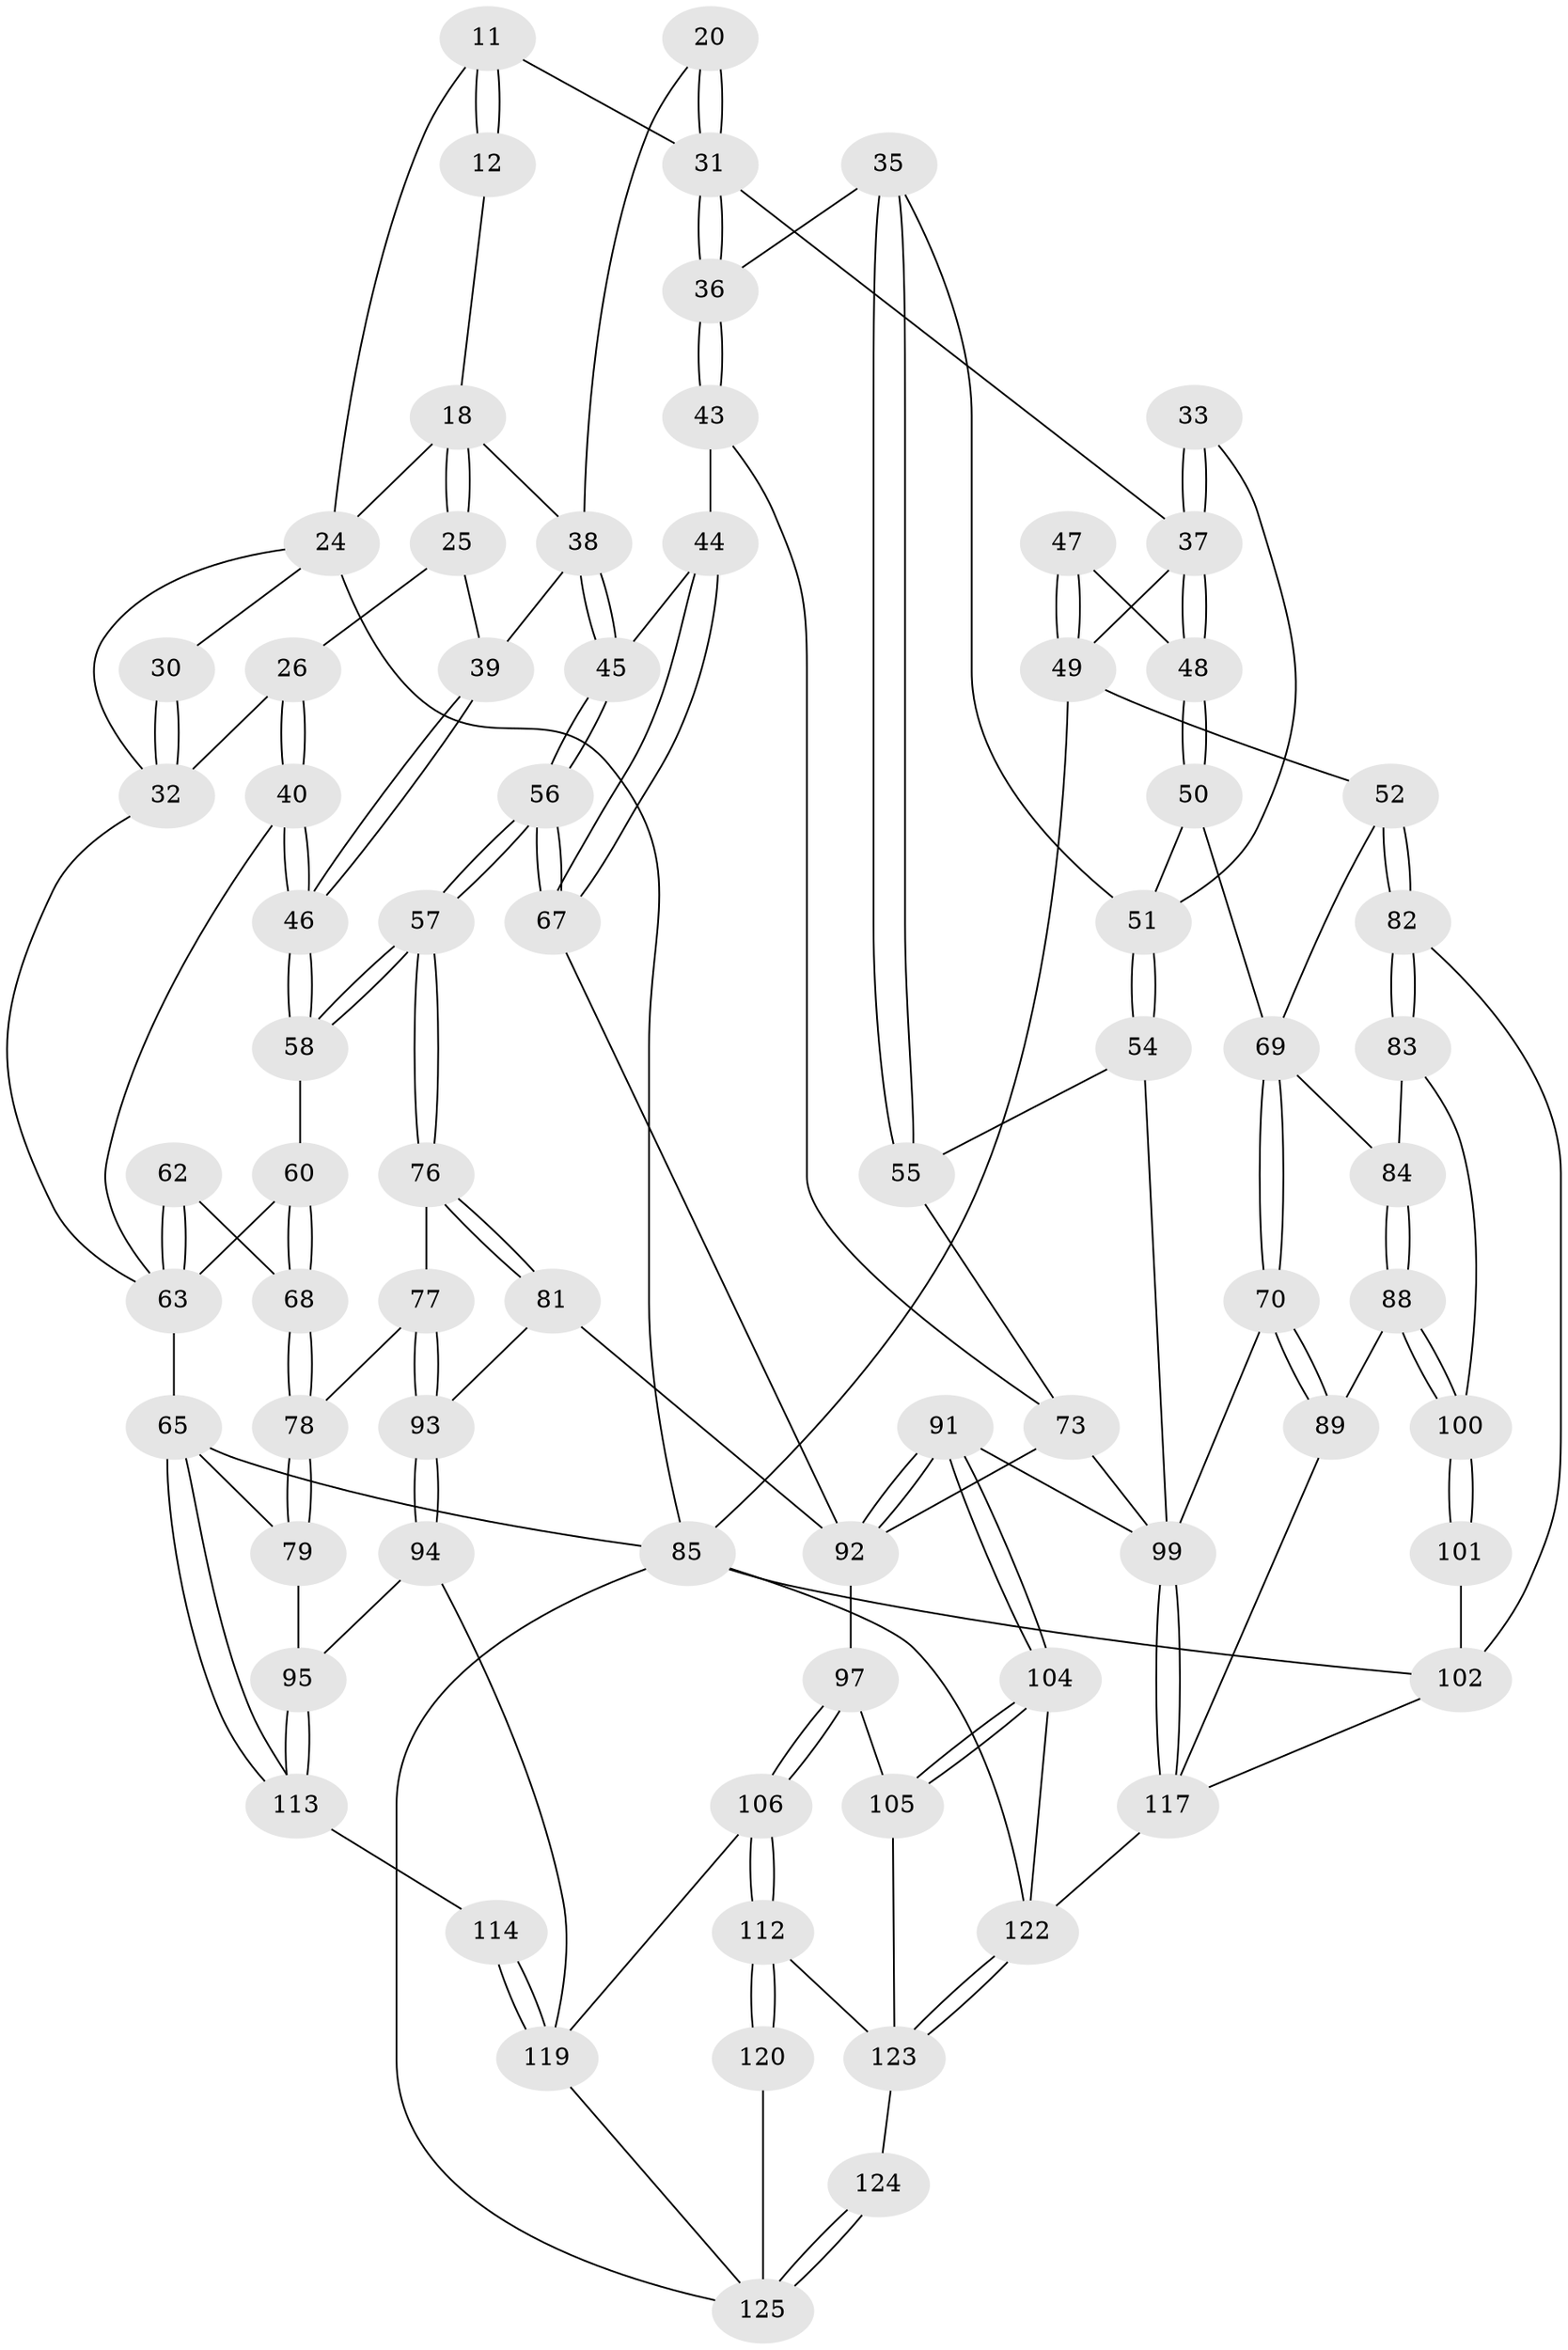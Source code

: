 // original degree distribution, {3: 0.016, 6: 0.232, 4: 0.256, 5: 0.496}
// Generated by graph-tools (version 1.1) at 2025/06/03/04/25 22:06:47]
// undirected, 75 vertices, 170 edges
graph export_dot {
graph [start="1"]
  node [color=gray90,style=filled];
  11 [pos="+0.48303330469884637+0.14304819120460405",super="+5+4"];
  12 [pos="+0.4050556129905706+0.12703335986784695"];
  18 [pos="+0.28781562027589475+0.17244093953122536",super="+17"];
  20 [pos="+0.49713544271990934+0.2617998795053877"];
  24 [pos="+0.15714718211766304+0.14698628620024748",super="+19+23"];
  25 [pos="+0.29152033151633844+0.2659811685895204"];
  26 [pos="+0.14752557171756653+0.28210079259997406"];
  30 [pos="+0+0"];
  31 [pos="+0.5322309627622576+0.32779560249732187",super="+16+14"];
  32 [pos="+0+0.2853633387427007",super="+27+28"];
  33 [pos="+0.701437583841644+0.33243387163792626"];
  35 [pos="+0.5807676385597189+0.36767439861718876"];
  36 [pos="+0.5352173493819722+0.3631149148403749"];
  37 [pos="+0.7660019810830151+0.371740078281903",super="+9+10+15+7"];
  38 [pos="+0.3269295174661536+0.39241692630246316",super="+22"];
  39 [pos="+0.31236053903265926+0.3849081553360364",super="+29"];
  40 [pos="+0.11127688699362051+0.38604760299637636"];
  43 [pos="+0.49659781850680523+0.434225340406676"];
  44 [pos="+0.41186576811768255+0.4358795527802033"];
  45 [pos="+0.34596159501449425+0.4034426643784348"];
  46 [pos="+0.23293790934634523+0.4310018669076757"];
  47 [pos="+1+0.24796743539693827"];
  48 [pos="+0.7764159717910587+0.39002918743336634"];
  49 [pos="+1+0.32467461955920607",super="+8"];
  50 [pos="+0.7687821123924294+0.4711367939388703"];
  51 [pos="+0.7589457128301069+0.4766460957781249",super="+34"];
  52 [pos="+1+0.37628069210246345"];
  54 [pos="+0.7480590630643144+0.48757177156199566"];
  55 [pos="+0.7054631213867477+0.4724393744998832"];
  56 [pos="+0.26746837505098614+0.5807585819116146"];
  57 [pos="+0.2505083917984182+0.5893659214023111"];
  58 [pos="+0.22834120215388162+0.5233272990039103"];
  60 [pos="+0.10944230124466547+0.5062137704031863"];
  62 [pos="+0.015750087428678793+0.5439466394710536"];
  63 [pos="+0+0.6207536761075118",super="+42+61"];
  65 [pos="+0+0.8982548281993684",super="+64"];
  67 [pos="+0.3437159178830952+0.5486936012007705"];
  68 [pos="+0.11023781172921701+0.5915937685746538"];
  69 [pos="+0.8463744046484465+0.629284473836225",super="+53"];
  70 [pos="+0.8055219445850963+0.6369601539913455"];
  73 [pos="+0.5378683663619052+0.5765251159451583",super="+59"];
  76 [pos="+0.24451827088111033+0.6079205341541468"];
  77 [pos="+0.2169970167641735+0.614841956237086"];
  78 [pos="+0.11959261993359242+0.6139694817142822"];
  79 [pos="+0.047291652994832595+0.6903295937657331"];
  81 [pos="+0.29283847121621526+0.6845172174830491"];
  82 [pos="+1+0.5283509774797635"];
  83 [pos="+1+0.5929981399345572"];
  84 [pos="+0.8728772118460352+0.6407899855780644"];
  85 [pos="+1+1",super="+66"];
  88 [pos="+0.8944347519357642+0.7135556132429148"];
  89 [pos="+0.8188264318397388+0.7267652894569069"];
  91 [pos="+0.5874148707498345+0.7763137305564967"];
  92 [pos="+0.5285775921987078+0.6949478541160776",super="+80"];
  93 [pos="+0.14260997345840595+0.7576333943164615"];
  94 [pos="+0.12214031594563136+0.7791298957034537"];
  95 [pos="+0.1155627853807215+0.7781471021194472"];
  97 [pos="+0.3344837520950932+0.7428188498551013",super="+96"];
  99 [pos="+0.7815876476435462+0.8063564552229671",super="+90+71+72"];
  100 [pos="+0.9105889521474312+0.7350418321880899"];
  101 [pos="+0.9194155799120918+0.7704534489783962"];
  102 [pos="+0.863132492647959+0.8102456972544705",super="+86+87"];
  104 [pos="+0.5897360860665073+0.793289667834745"];
  105 [pos="+0.5133128215830578+0.8915335005943058"];
  106 [pos="+0.3023443254163894+0.8339132392910077"];
  112 [pos="+0.31250240971955906+0.8482054147300284",super="+111"];
  113 [pos="+0.023600433273358493+0.8911887274864109"];
  114 [pos="+0.12562789070744157+0.9792255906053728"];
  117 [pos="+0.7415084610252298+0.8441507639940735",super="+116+98"];
  119 [pos="+0.14199487550581863+1",super="+107+108"];
  120 [pos="+0.22465203589983992+1"];
  122 [pos="+0.7251148064119383+1",super="+118+115"];
  123 [pos="+0.7023331885877793+1",super="+109+110"];
  124 [pos="+0.3862606141350088+1"];
  125 [pos="+0.18273037451358054+1",super="+121"];
  11 -- 12 [weight=2];
  11 -- 12;
  11 -- 24;
  11 -- 31 [weight=2];
  12 -- 18;
  18 -- 25;
  18 -- 25;
  18 -- 24;
  18 -- 38;
  20 -- 31 [weight=2];
  20 -- 31;
  20 -- 38;
  24 -- 32;
  24 -- 85 [weight=2];
  24 -- 30;
  25 -- 26;
  25 -- 39;
  26 -- 40;
  26 -- 40;
  26 -- 32;
  30 -- 32 [weight=2];
  30 -- 32;
  31 -- 36;
  31 -- 36;
  31 -- 37 [weight=2];
  32 -- 63;
  33 -- 37 [weight=2];
  33 -- 37;
  33 -- 51;
  35 -- 36;
  35 -- 55;
  35 -- 55;
  35 -- 51;
  36 -- 43;
  36 -- 43;
  37 -- 48;
  37 -- 48;
  37 -- 49;
  38 -- 39 [weight=2];
  38 -- 45;
  38 -- 45;
  39 -- 46;
  39 -- 46;
  40 -- 46;
  40 -- 46;
  40 -- 63;
  43 -- 44;
  43 -- 73;
  44 -- 45;
  44 -- 67;
  44 -- 67;
  45 -- 56;
  45 -- 56;
  46 -- 58;
  46 -- 58;
  47 -- 48;
  47 -- 49 [weight=2];
  47 -- 49;
  48 -- 50;
  48 -- 50;
  49 -- 52;
  49 -- 85 [weight=2];
  50 -- 51;
  50 -- 69;
  51 -- 54;
  51 -- 54;
  52 -- 82;
  52 -- 82;
  52 -- 69;
  54 -- 55;
  54 -- 99;
  55 -- 73;
  56 -- 57;
  56 -- 57;
  56 -- 67;
  56 -- 67;
  57 -- 58;
  57 -- 58;
  57 -- 76;
  57 -- 76;
  58 -- 60;
  60 -- 68;
  60 -- 68;
  60 -- 63;
  62 -- 63 [weight=2];
  62 -- 63;
  62 -- 68;
  63 -- 65;
  65 -- 113;
  65 -- 113;
  65 -- 85;
  65 -- 79;
  67 -- 92;
  68 -- 78;
  68 -- 78;
  69 -- 70;
  69 -- 70;
  69 -- 84;
  70 -- 89;
  70 -- 89;
  70 -- 99;
  73 -- 92;
  73 -- 99;
  76 -- 77;
  76 -- 81;
  76 -- 81;
  77 -- 78;
  77 -- 93;
  77 -- 93;
  78 -- 79;
  78 -- 79;
  79 -- 95;
  81 -- 93;
  81 -- 92;
  82 -- 83;
  82 -- 83;
  82 -- 102;
  83 -- 84;
  83 -- 100;
  84 -- 88;
  84 -- 88;
  85 -- 125;
  85 -- 102;
  85 -- 122;
  88 -- 89;
  88 -- 100;
  88 -- 100;
  89 -- 117;
  91 -- 92;
  91 -- 92;
  91 -- 104;
  91 -- 104;
  91 -- 99;
  92 -- 97 [weight=2];
  93 -- 94;
  93 -- 94;
  94 -- 95;
  94 -- 119;
  95 -- 113;
  95 -- 113;
  97 -- 106;
  97 -- 106;
  97 -- 105;
  99 -- 117 [weight=2];
  99 -- 117;
  100 -- 101;
  100 -- 101;
  101 -- 102 [weight=2];
  102 -- 117;
  104 -- 105;
  104 -- 105;
  104 -- 122;
  105 -- 123;
  106 -- 112;
  106 -- 112;
  106 -- 119;
  112 -- 120 [weight=2];
  112 -- 120;
  112 -- 123;
  113 -- 114;
  114 -- 119 [weight=2];
  114 -- 119;
  117 -- 122 [weight=2];
  119 -- 125;
  120 -- 125;
  122 -- 123;
  122 -- 123;
  123 -- 124 [weight=2];
  124 -- 125;
  124 -- 125;
}
